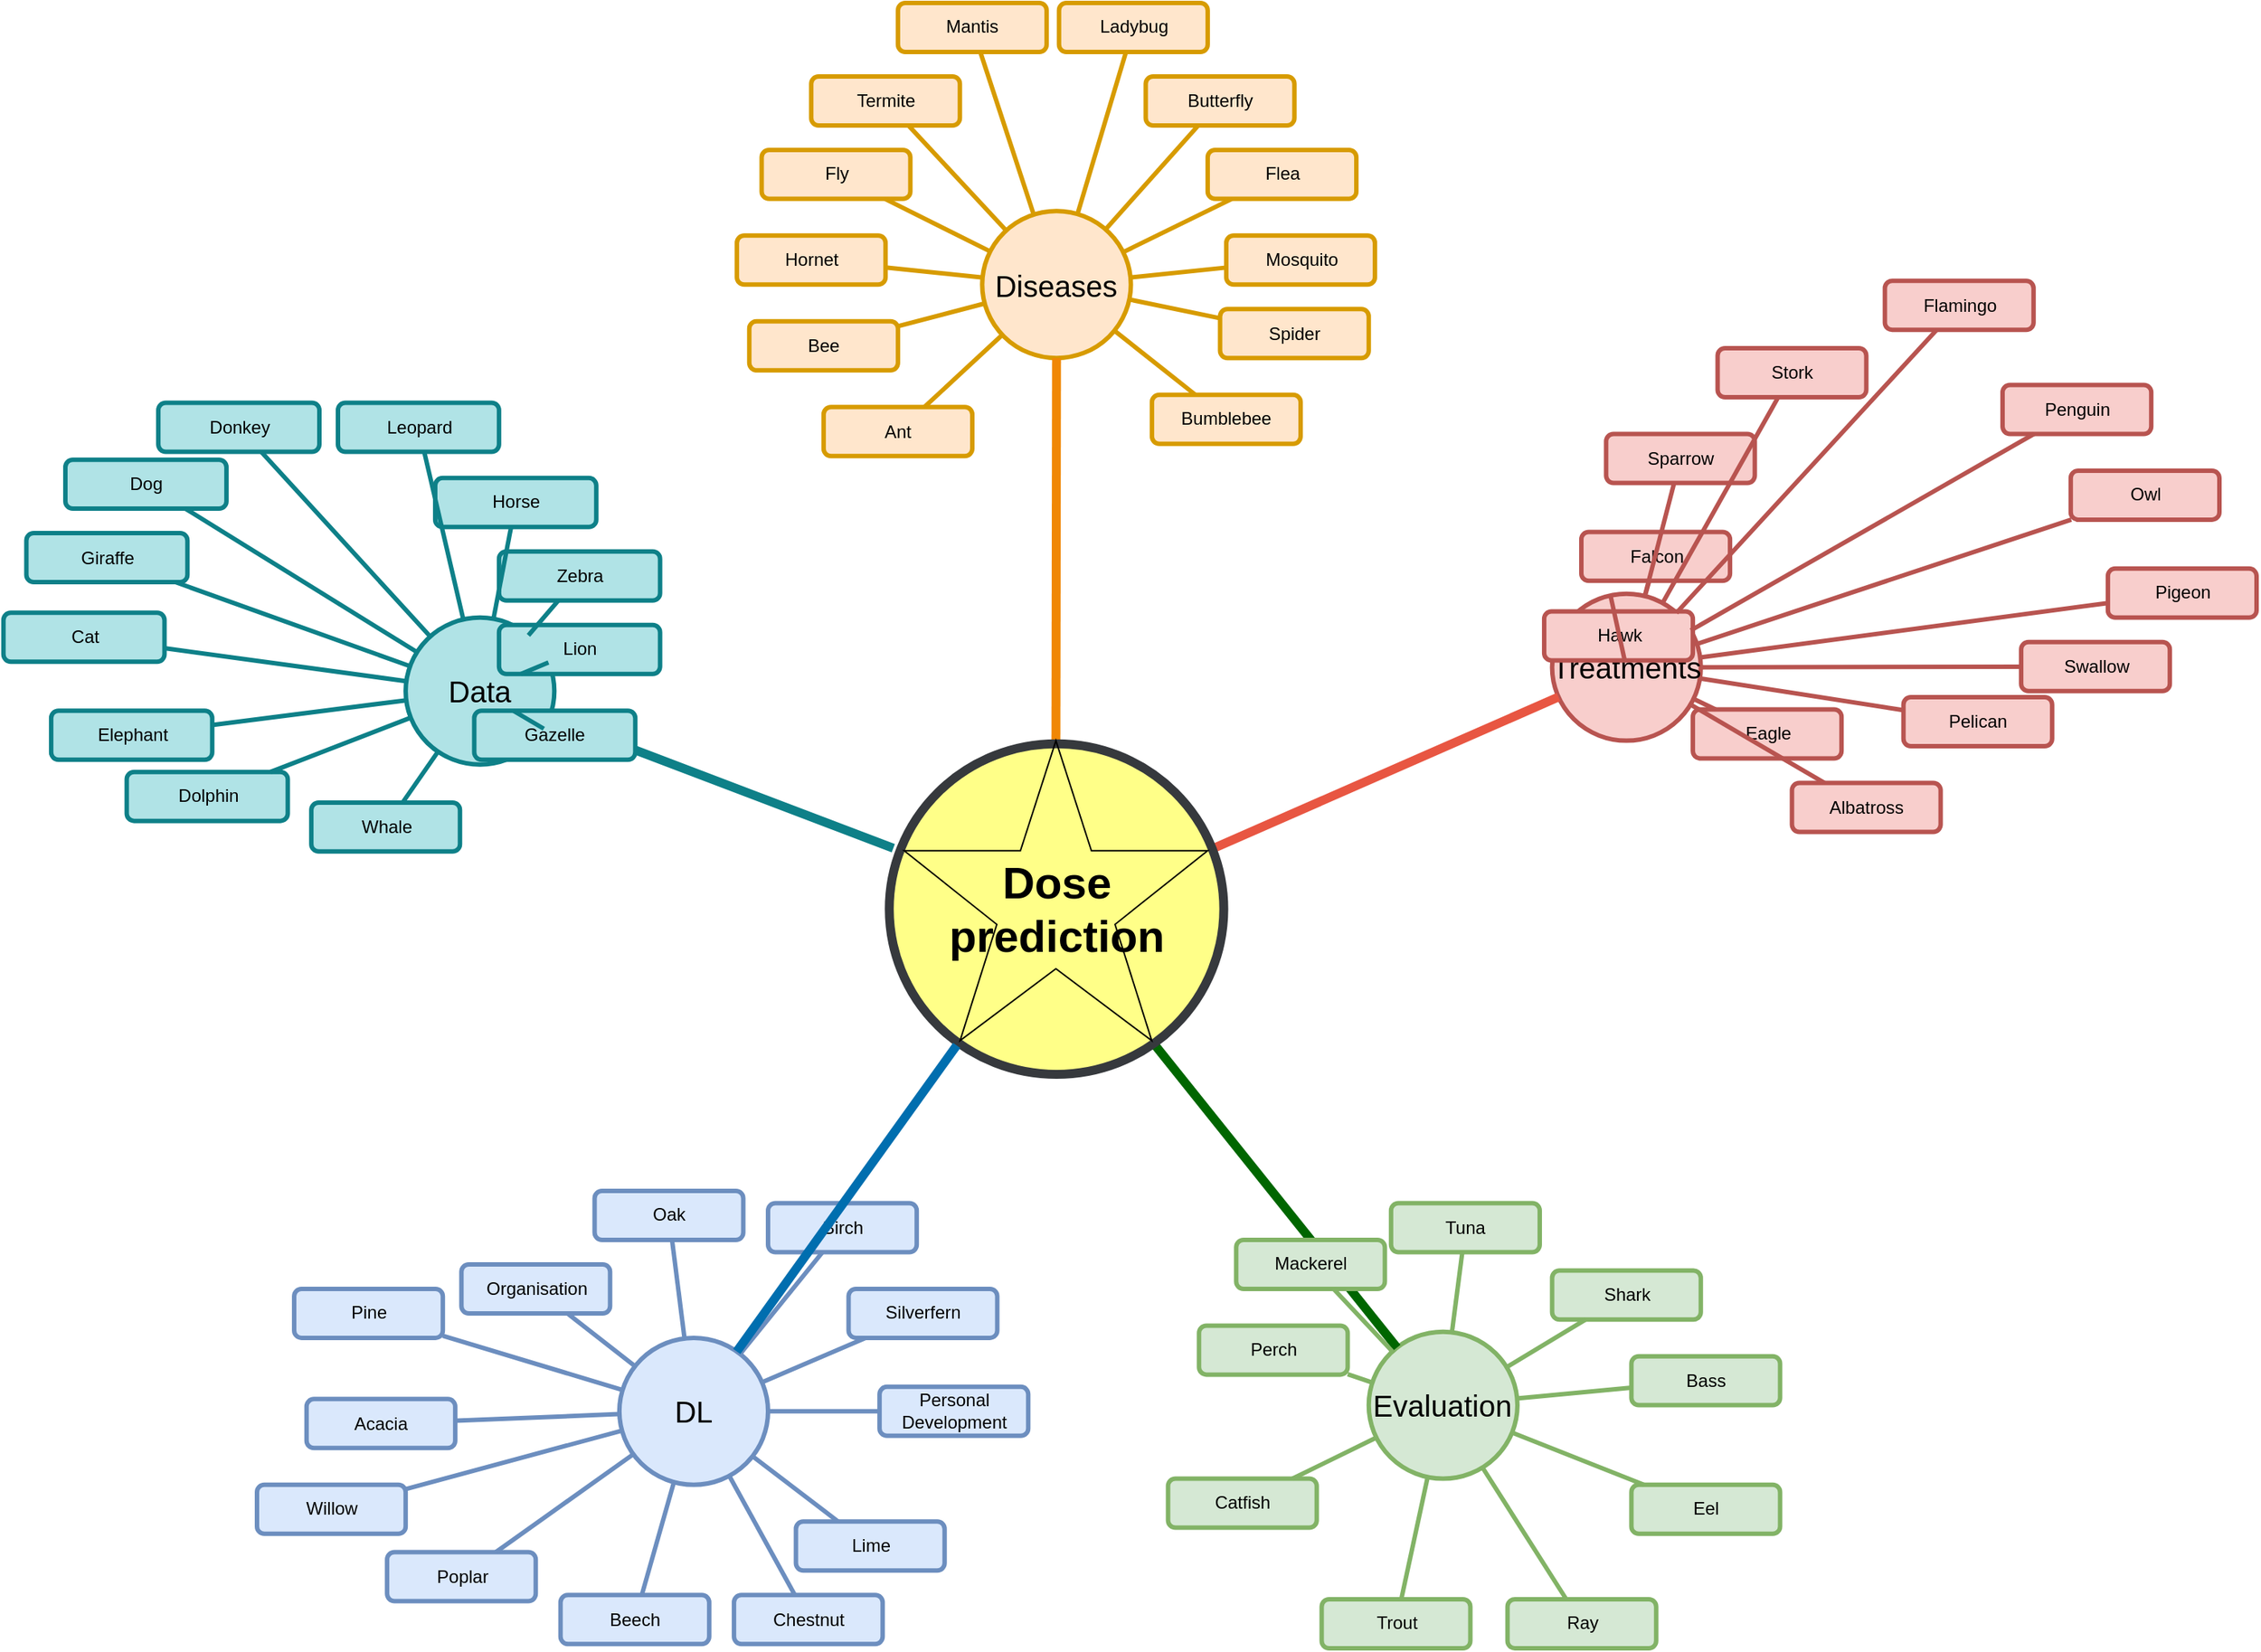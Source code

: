 <mxfile version="22.1.18" type="github">
  <diagram id="6a731a19-8d31-9384-78a2-239565b7b9f0" name="Page-1">
    <mxGraphModel dx="2658" dy="1525" grid="1" gridSize="10" guides="1" tooltips="1" connect="1" arrows="1" fold="1" page="1" pageScale="1" pageWidth="1169" pageHeight="827" background="none" math="0" shadow="0">
      <root>
        <mxCell id="0" />
        <mxCell id="1" parent="0" />
        <mxCell id="1350" value="Data" style="ellipse;whiteSpace=wrap;html=1;shadow=0;fontFamily=Helvetica;fontSize=20;align=center;strokeWidth=3;fillColor=#b0e3e6;strokeColor=#0e8088;" parent="1" vertex="1">
          <mxGeometry x="729.076" y="631.914" width="100.078" height="98.949" as="geometry" />
        </mxCell>
        <mxCell id="1351" value="Diseases" style="ellipse;whiteSpace=wrap;html=1;shadow=0;fontFamily=Helvetica;fontSize=20;align=center;strokeWidth=3;fillColor=#ffe6cc;strokeColor=#d79b00;" parent="1" vertex="1">
          <mxGeometry x="1117.169" y="358.182" width="100.078" height="98.949" as="geometry" />
        </mxCell>
        <mxCell id="1352" value="Treatments" style="ellipse;whiteSpace=wrap;html=1;shadow=0;fontFamily=Helvetica;fontSize=20;align=center;strokeWidth=3;fillColor=#f8cecc;strokeColor=#b85450;" parent="1" vertex="1">
          <mxGeometry x="1500.816" y="615.861" width="100.078" height="98.949" as="geometry" />
        </mxCell>
        <mxCell id="1353" value="Evaluation" style="ellipse;whiteSpace=wrap;html=1;shadow=0;fontFamily=Helvetica;fontSize=20;align=center;strokeWidth=3;fillColor=#d5e8d4;strokeColor=#82b366;" parent="1" vertex="1">
          <mxGeometry x="1377.377" y="1112.828" width="100.078" height="98.949" as="geometry" />
        </mxCell>
        <mxCell id="1357" value="Ant" style="rounded=1;fillColor=#ffe6cc;strokeColor=#d79b00;strokeWidth=3;shadow=0;html=1;" parent="1" vertex="1">
          <mxGeometry x="1010.421" y="490.11" width="100.078" height="32.983" as="geometry" />
        </mxCell>
        <mxCell id="1358" value="Dolphin" style="rounded=1;fillColor=#b0e3e6;strokeColor=#0e8088;strokeWidth=3;shadow=0;html=1;" parent="1" vertex="1">
          <mxGeometry x="541.301" y="735.831" width="108.418" height="32.983" as="geometry" />
        </mxCell>
        <mxCell id="1359" style="endArrow=none;strokeWidth=6;strokeColor=#0e8088;html=1;fillColor=#b0e3e6;exitX=0.012;exitY=0.316;exitDx=0;exitDy=0;exitPerimeter=0;" parent="1" source="1515" target="1350" edge="1">
          <mxGeometry relative="1" as="geometry">
            <mxPoint x="1380" y="910" as="sourcePoint" />
          </mxGeometry>
        </mxCell>
        <mxCell id="1360" style="endArrow=none;strokeWidth=6;strokeColor=#f08705;html=1;exitX=0.5;exitY=0;exitDx=0;exitDy=0;exitPerimeter=0;" parent="1" source="3Zd3EnEe8cSmom2aT_vs-1542" target="1351" edge="1">
          <mxGeometry relative="1" as="geometry" />
        </mxCell>
        <mxCell id="1361" style="endArrow=none;strokeWidth=6;strokeColor=#E85642;html=1;exitX=1;exitY=0.367;exitDx=0;exitDy=0;exitPerimeter=0;" parent="1" source="3Zd3EnEe8cSmom2aT_vs-1542" target="1352" edge="1">
          <mxGeometry relative="1" as="geometry">
            <mxPoint x="960" y="910" as="sourcePoint" />
          </mxGeometry>
        </mxCell>
        <mxCell id="1362" style="endArrow=none;strokeWidth=6;strokeColor=#006600;html=1;fillColor=#cdeb8b;exitX=0.815;exitY=1;exitDx=0;exitDy=0;exitPerimeter=0;" parent="1" source="3Zd3EnEe8cSmom2aT_vs-1542" target="1353" edge="1">
          <mxGeometry relative="1" as="geometry">
            <mxPoint x="1020" y="630" as="sourcePoint" />
          </mxGeometry>
        </mxCell>
        <mxCell id="1367" value="Lion" style="rounded=1;fillColor=#b0e3e6;strokeColor=#0e8088;strokeWidth=3;shadow=0;html=1;" parent="1" vertex="1">
          <mxGeometry x="791.913" y="636.883" width="108.418" height="32.983" as="geometry" />
        </mxCell>
        <mxCell id="1368" value="Elephant" style="rounded=1;fillColor=#b0e3e6;strokeColor=#0e8088;strokeWidth=3;shadow=0;html=1;" parent="1" vertex="1">
          <mxGeometry x="490.428" y="694.603" width="108.418" height="32.983" as="geometry" />
        </mxCell>
        <mxCell id="1369" value="Cat" style="rounded=1;fillColor=#b0e3e6;strokeColor=#0e8088;strokeWidth=3;shadow=0;html=1;" parent="1" vertex="1">
          <mxGeometry x="458.32" y="628.637" width="108.418" height="32.983" as="geometry" />
        </mxCell>
        <mxCell id="1370" value="Giraffe" style="rounded=1;fillColor=#b0e3e6;strokeColor=#0e8088;strokeWidth=3;shadow=0;html=1;" parent="1" vertex="1">
          <mxGeometry x="473.749" y="575.039" width="108.418" height="32.983" as="geometry" />
        </mxCell>
        <mxCell id="1371" value="Dog" style="rounded=1;fillColor=#b0e3e6;strokeColor=#0e8088;strokeWidth=3;shadow=0;html=1;" parent="1" vertex="1">
          <mxGeometry x="500.019" y="525.565" width="108.418" height="32.983" as="geometry" />
        </mxCell>
        <mxCell id="1372" value="Donkey" style="rounded=1;fillColor=#b0e3e6;strokeColor=#0e8088;strokeWidth=3;shadow=0;html=1;" parent="1" vertex="1">
          <mxGeometry x="562.568" y="487.222" width="108.418" height="32.983" as="geometry" />
        </mxCell>
        <mxCell id="1373" value="Leopard" style="rounded=1;fillColor=#b0e3e6;strokeColor=#0e8088;strokeWidth=3;shadow=0;html=1;" parent="1" vertex="1">
          <mxGeometry x="683.495" y="487.222" width="108.418" height="32.983" as="geometry" />
        </mxCell>
        <mxCell id="1374" value="Horse" style="rounded=1;fillColor=#b0e3e6;strokeColor=#0e8088;strokeWidth=3;shadow=0;html=1;" parent="1" vertex="1">
          <mxGeometry x="748.963" y="537.934" width="108.418" height="32.983" as="geometry" />
        </mxCell>
        <mxCell id="1375" value="Zebra" style="rounded=1;fillColor=#b0e3e6;strokeColor=#0e8088;strokeWidth=3;shadow=0;html=1;" parent="1" vertex="1">
          <mxGeometry x="791.913" y="587.408" width="108.418" height="32.983" as="geometry" />
        </mxCell>
        <mxCell id="1376" value="Gazelle" style="rounded=1;fillColor=#b0e3e6;strokeColor=#0e8088;strokeWidth=3;shadow=0;html=1;" parent="1" vertex="1">
          <mxGeometry x="775.234" y="694.603" width="108.418" height="32.983" as="geometry" />
        </mxCell>
        <mxCell id="1377" value="" style="edgeStyle=none;endArrow=none;strokeWidth=3;strokeColor=#0e8088;html=1;fillColor=#b0e3e6;" parent="1" source="1350" target="1376" edge="1">
          <mxGeometry x="285.273" y="264.588" width="83.398" height="82.457" as="geometry">
            <mxPoint x="-1.622" y="500.828" as="sourcePoint" />
            <mxPoint x="81.777" y="418.37" as="targetPoint" />
          </mxGeometry>
        </mxCell>
        <mxCell id="1378" value="" style="edgeStyle=none;endArrow=none;strokeWidth=3;strokeColor=#0e8088;html=1;fillColor=#b0e3e6;" parent="1" source="1350" target="1367" edge="1">
          <mxGeometry x="285.273" y="264.588" width="83.398" height="82.457" as="geometry">
            <mxPoint x="-1.622" y="500.828" as="sourcePoint" />
            <mxPoint x="81.777" y="418.37" as="targetPoint" />
          </mxGeometry>
        </mxCell>
        <mxCell id="1379" value="" style="edgeStyle=none;endArrow=none;strokeWidth=3;strokeColor=#0e8088;html=1;fillColor=#b0e3e6;" parent="1" source="1350" target="1358" edge="1">
          <mxGeometry x="285.273" y="264.588" width="83.398" height="82.457" as="geometry">
            <mxPoint x="-1.622" y="500.828" as="sourcePoint" />
            <mxPoint x="81.777" y="418.37" as="targetPoint" />
          </mxGeometry>
        </mxCell>
        <mxCell id="1380" value="" style="edgeStyle=none;endArrow=none;strokeWidth=3;strokeColor=#0e8088;html=1;fillColor=#b0e3e6;" parent="1" source="1350" target="1368" edge="1">
          <mxGeometry x="285.273" y="264.588" width="83.398" height="82.457" as="geometry">
            <mxPoint x="-1.622" y="500.828" as="sourcePoint" />
            <mxPoint x="81.777" y="418.37" as="targetPoint" />
          </mxGeometry>
        </mxCell>
        <mxCell id="1381" value="" style="edgeStyle=none;endArrow=none;strokeWidth=3;strokeColor=#0e8088;html=1;fillColor=#b0e3e6;" parent="1" source="1350" target="1369" edge="1">
          <mxGeometry x="285.273" y="264.588" width="83.398" height="82.457" as="geometry">
            <mxPoint x="-1.622" y="500.828" as="sourcePoint" />
            <mxPoint x="81.777" y="418.37" as="targetPoint" />
          </mxGeometry>
        </mxCell>
        <mxCell id="1382" value="" style="edgeStyle=none;endArrow=none;strokeWidth=3;strokeColor=#0e8088;html=1;fillColor=#b0e3e6;" parent="1" source="1350" target="1370" edge="1">
          <mxGeometry x="285.273" y="264.588" width="83.398" height="82.457" as="geometry">
            <mxPoint x="-1.622" y="500.828" as="sourcePoint" />
            <mxPoint x="81.777" y="418.37" as="targetPoint" />
          </mxGeometry>
        </mxCell>
        <mxCell id="1383" value="" style="edgeStyle=none;endArrow=none;strokeWidth=3;strokeColor=#0e8088;html=1;fillColor=#b0e3e6;" parent="1" source="1350" target="1371" edge="1">
          <mxGeometry x="285.273" y="264.588" width="83.398" height="82.457" as="geometry">
            <mxPoint x="-1.622" y="500.828" as="sourcePoint" />
            <mxPoint x="81.777" y="418.37" as="targetPoint" />
          </mxGeometry>
        </mxCell>
        <mxCell id="1384" value="" style="edgeStyle=none;endArrow=none;strokeWidth=3;strokeColor=#0e8088;html=1;fillColor=#b0e3e6;" parent="1" source="1350" target="1372" edge="1">
          <mxGeometry x="285.273" y="264.588" width="83.398" height="82.457" as="geometry">
            <mxPoint x="-1.622" y="500.828" as="sourcePoint" />
            <mxPoint x="81.777" y="418.37" as="targetPoint" />
          </mxGeometry>
        </mxCell>
        <mxCell id="1385" value="" style="edgeStyle=none;endArrow=none;strokeWidth=3;strokeColor=#0e8088;html=1;fillColor=#b0e3e6;" parent="1" source="1350" target="1373" edge="1">
          <mxGeometry x="285.273" y="264.588" width="83.398" height="82.457" as="geometry">
            <mxPoint x="-1.622" y="500.828" as="sourcePoint" />
            <mxPoint x="81.777" y="418.37" as="targetPoint" />
          </mxGeometry>
        </mxCell>
        <mxCell id="1386" value="" style="edgeStyle=none;endArrow=none;strokeWidth=3;strokeColor=#0e8088;html=1;fillColor=#b0e3e6;" parent="1" source="1350" target="1374" edge="1">
          <mxGeometry x="285.273" y="264.588" width="83.398" height="82.457" as="geometry">
            <mxPoint x="-1.622" y="500.828" as="sourcePoint" />
            <mxPoint x="81.777" y="418.37" as="targetPoint" />
          </mxGeometry>
        </mxCell>
        <mxCell id="1387" value="" style="edgeStyle=none;endArrow=none;strokeWidth=3;strokeColor=#0e8088;html=1;fillColor=#b0e3e6;" parent="1" source="1350" target="1375" edge="1">
          <mxGeometry x="285.273" y="264.588" width="83.398" height="82.457" as="geometry">
            <mxPoint x="-1.622" y="500.828" as="sourcePoint" />
            <mxPoint x="81.777" y="418.37" as="targetPoint" />
          </mxGeometry>
        </mxCell>
        <mxCell id="1388" value="Bee" style="rounded=1;fillColor=#ffe6cc;strokeColor=#d79b00;strokeWidth=3;shadow=0;html=1;" parent="1" vertex="1">
          <mxGeometry x="960.382" y="432.389" width="100.078" height="32.983" as="geometry" />
        </mxCell>
        <mxCell id="1389" value="Hornet" style="rounded=1;fillColor=#ffe6cc;strokeColor=#d79b00;strokeWidth=3;shadow=0;html=1;" parent="1" vertex="1">
          <mxGeometry x="952.042" y="374.669" width="100.078" height="32.983" as="geometry" />
        </mxCell>
        <mxCell id="1390" value="Fly" style="rounded=1;fillColor=#ffe6cc;strokeColor=#d79b00;strokeWidth=3;shadow=0;html=1;" parent="1" vertex="1">
          <mxGeometry x="968.722" y="316.949" width="100.078" height="32.983" as="geometry" />
        </mxCell>
        <mxCell id="1391" value="Termite" style="rounded=1;fillColor=#ffe6cc;strokeColor=#d79b00;strokeWidth=3;shadow=0;html=1;" parent="1" vertex="1">
          <mxGeometry x="1002.081" y="267.474" width="100.078" height="32.983" as="geometry" />
        </mxCell>
        <mxCell id="1392" value="Mantis" style="rounded=1;fillColor=#ffe6cc;strokeColor=#d79b00;strokeWidth=3;shadow=0;html=1;" parent="1" vertex="1">
          <mxGeometry x="1060.46" y="218" width="100.078" height="32.983" as="geometry" />
        </mxCell>
        <mxCell id="1393" value="Ladybug" style="rounded=1;fillColor=#ffe6cc;strokeColor=#d79b00;strokeWidth=3;shadow=0;html=1;" parent="1" vertex="1">
          <mxGeometry x="1168.878" y="218" width="100.078" height="32.983" as="geometry" />
        </mxCell>
        <mxCell id="1394" value="Butterfly" style="rounded=1;fillColor=#ffe6cc;strokeColor=#d79b00;strokeWidth=3;shadow=0;html=1;" parent="1" vertex="1">
          <mxGeometry x="1227.257" y="267.474" width="100.078" height="32.983" as="geometry" />
        </mxCell>
        <mxCell id="1395" value="Flea" style="rounded=1;fillColor=#ffe6cc;strokeColor=#d79b00;strokeWidth=3;shadow=0;html=1;" parent="1" vertex="1">
          <mxGeometry x="1268.956" y="316.949" width="100.078" height="32.983" as="geometry" />
        </mxCell>
        <mxCell id="1396" value="Mosquito" style="rounded=1;fillColor=#ffe6cc;strokeColor=#d79b00;strokeWidth=3;shadow=0;html=1;" parent="1" vertex="1">
          <mxGeometry x="1281.466" y="374.669" width="100.078" height="32.983" as="geometry" />
        </mxCell>
        <mxCell id="1397" value="Spider" style="rounded=1;fillColor=#ffe6cc;strokeColor=#d79b00;strokeWidth=3;shadow=0;html=1;" parent="1" vertex="1">
          <mxGeometry x="1277.296" y="424.144" width="100.078" height="32.983" as="geometry" />
        </mxCell>
        <mxCell id="1398" value="Bumblebee" style="rounded=1;fillColor=#ffe6cc;strokeColor=#d79b00;strokeWidth=3;shadow=0;html=1;" parent="1" vertex="1">
          <mxGeometry x="1231.427" y="481.864" width="100.078" height="32.983" as="geometry" />
        </mxCell>
        <mxCell id="1399" value="" style="edgeStyle=none;endArrow=none;strokeWidth=3;strokeColor=#d79b00;html=1;fillColor=#ffe6cc;" parent="1" source="1351" target="1357" edge="1">
          <mxGeometry x="472.919" y="235.728" width="83.398" height="82.457" as="geometry">
            <mxPoint x="201.457" y="250.983" as="sourcePoint" />
            <mxPoint x="284.856" y="168.526" as="targetPoint" />
          </mxGeometry>
        </mxCell>
        <mxCell id="1400" value="" style="edgeStyle=none;endArrow=none;strokeWidth=3;strokeColor=#d79b00;html=1;fillColor=#ffe6cc;" parent="1" source="1351" target="1388" edge="1">
          <mxGeometry x="472.919" y="235.728" width="83.398" height="82.457" as="geometry">
            <mxPoint x="201.457" y="250.983" as="sourcePoint" />
            <mxPoint x="284.856" y="168.526" as="targetPoint" />
          </mxGeometry>
        </mxCell>
        <mxCell id="1401" value="" style="edgeStyle=none;endArrow=none;strokeWidth=3;strokeColor=#d79b00;html=1;fillColor=#ffe6cc;" parent="1" source="1351" target="1389" edge="1">
          <mxGeometry x="472.919" y="235.728" width="83.398" height="82.457" as="geometry">
            <mxPoint x="201.457" y="250.983" as="sourcePoint" />
            <mxPoint x="284.856" y="168.526" as="targetPoint" />
          </mxGeometry>
        </mxCell>
        <mxCell id="1402" value="" style="edgeStyle=none;endArrow=none;strokeWidth=3;strokeColor=#d79b00;html=1;fillColor=#ffe6cc;" parent="1" source="1351" target="1390" edge="1">
          <mxGeometry x="472.919" y="235.728" width="83.398" height="82.457" as="geometry">
            <mxPoint x="201.457" y="250.983" as="sourcePoint" />
            <mxPoint x="284.856" y="168.526" as="targetPoint" />
          </mxGeometry>
        </mxCell>
        <mxCell id="1403" value="" style="edgeStyle=none;endArrow=none;strokeWidth=3;strokeColor=#d79b00;html=1;fillColor=#ffe6cc;" parent="1" source="1351" target="1391" edge="1">
          <mxGeometry x="472.919" y="235.728" width="83.398" height="82.457" as="geometry">
            <mxPoint x="201.457" y="250.983" as="sourcePoint" />
            <mxPoint x="284.856" y="168.526" as="targetPoint" />
          </mxGeometry>
        </mxCell>
        <mxCell id="1404" value="" style="edgeStyle=none;endArrow=none;strokeWidth=3;strokeColor=#d79b00;html=1;fillColor=#ffe6cc;" parent="1" source="1351" target="1392" edge="1">
          <mxGeometry x="472.919" y="235.728" width="83.398" height="82.457" as="geometry">
            <mxPoint x="201.457" y="250.983" as="sourcePoint" />
            <mxPoint x="284.856" y="168.526" as="targetPoint" />
          </mxGeometry>
        </mxCell>
        <mxCell id="1405" value="" style="edgeStyle=none;endArrow=none;strokeWidth=3;strokeColor=#d79b00;html=1;fillColor=#ffe6cc;" parent="1" source="1351" target="1393" edge="1">
          <mxGeometry x="472.919" y="235.728" width="83.398" height="82.457" as="geometry">
            <mxPoint x="201.457" y="250.983" as="sourcePoint" />
            <mxPoint x="284.856" y="168.526" as="targetPoint" />
          </mxGeometry>
        </mxCell>
        <mxCell id="1406" value="" style="edgeStyle=none;endArrow=none;strokeWidth=3;strokeColor=#d79b00;html=1;fillColor=#ffe6cc;" parent="1" source="1351" target="1394" edge="1">
          <mxGeometry x="472.919" y="235.728" width="83.398" height="82.457" as="geometry">
            <mxPoint x="201.457" y="250.983" as="sourcePoint" />
            <mxPoint x="284.856" y="168.526" as="targetPoint" />
          </mxGeometry>
        </mxCell>
        <mxCell id="1407" value="" style="edgeStyle=none;endArrow=none;strokeWidth=3;strokeColor=#d79b00;html=1;fillColor=#ffe6cc;" parent="1" source="1351" target="1395" edge="1">
          <mxGeometry x="472.919" y="235.728" width="83.398" height="82.457" as="geometry">
            <mxPoint x="201.457" y="250.983" as="sourcePoint" />
            <mxPoint x="284.856" y="168.526" as="targetPoint" />
          </mxGeometry>
        </mxCell>
        <mxCell id="1408" value="" style="edgeStyle=none;endArrow=none;strokeWidth=3;strokeColor=#d79b00;html=1;fillColor=#ffe6cc;" parent="1" source="1351" target="1396" edge="1">
          <mxGeometry x="472.919" y="235.728" width="83.398" height="82.457" as="geometry">
            <mxPoint x="201.457" y="250.983" as="sourcePoint" />
            <mxPoint x="284.856" y="168.526" as="targetPoint" />
          </mxGeometry>
        </mxCell>
        <mxCell id="1409" value="" style="edgeStyle=none;endArrow=none;strokeWidth=3;strokeColor=#d79b00;html=1;fillColor=#ffe6cc;" parent="1" source="1351" target="1397" edge="1">
          <mxGeometry x="472.919" y="235.728" width="83.398" height="82.457" as="geometry">
            <mxPoint x="201.457" y="250.983" as="sourcePoint" />
            <mxPoint x="284.856" y="168.526" as="targetPoint" />
          </mxGeometry>
        </mxCell>
        <mxCell id="1410" value="" style="edgeStyle=none;endArrow=none;strokeWidth=3;strokeColor=#d79b00;html=1;fillColor=#ffe6cc;" parent="1" source="1351" target="1398" edge="1">
          <mxGeometry x="472.919" y="235.728" width="83.398" height="82.457" as="geometry">
            <mxPoint x="201.457" y="250.983" as="sourcePoint" />
            <mxPoint x="284.856" y="168.526" as="targetPoint" />
          </mxGeometry>
        </mxCell>
        <mxCell id="1411" value="Eagle" style="rounded=1;fillColor=#f8cecc;strokeColor=#b85450;strokeWidth=3;shadow=0;html=1;" parent="1" vertex="1">
          <mxGeometry x="1595.548" y="693.753" width="100.078" height="32.983" as="geometry" />
        </mxCell>
        <mxCell id="1412" value="Pigeon" style="rounded=1;fillColor=#f8cecc;strokeColor=#b85450;strokeWidth=3;shadow=0;html=1;" parent="1" vertex="1">
          <mxGeometry x="1874.932" y="598.927" width="100.078" height="32.983" as="geometry" />
        </mxCell>
        <mxCell id="1413" value="Hawk" style="rounded=1;fillColor=#f8cecc;strokeColor=#b85450;strokeWidth=3;shadow=0;html=1;" parent="1" vertex="1">
          <mxGeometry x="1495.47" y="627.787" width="100.078" height="32.983" as="geometry" />
        </mxCell>
        <mxCell id="1414" value="Falcon" style="rounded=1;fillColor=#f8cecc;strokeColor=#b85450;strokeWidth=3;shadow=0;html=1;" parent="1" vertex="1">
          <mxGeometry x="1520.489" y="574.19" width="100.078" height="32.983" as="geometry" />
        </mxCell>
        <mxCell id="1415" value="Sparrow" style="rounded=1;fillColor=#f8cecc;strokeColor=#b85450;strokeWidth=3;shadow=0;html=1;" parent="1" vertex="1">
          <mxGeometry x="1537.169" y="508.224" width="100.078" height="32.983" as="geometry" />
        </mxCell>
        <mxCell id="1416" value="Stork" style="rounded=1;fillColor=#f8cecc;strokeColor=#b85450;strokeWidth=3;shadow=0;html=1;" parent="1" vertex="1">
          <mxGeometry x="1612.227" y="450.503" width="100.078" height="32.983" as="geometry" />
        </mxCell>
        <mxCell id="1417" value="Flamingo" style="rounded=1;fillColor=#f8cecc;strokeColor=#b85450;strokeWidth=3;shadow=0;html=1;" parent="1" vertex="1">
          <mxGeometry x="1724.815" y="405.152" width="100.078" height="32.983" as="geometry" />
        </mxCell>
        <mxCell id="1418" value="Penguin" style="rounded=1;fillColor=#f8cecc;strokeColor=#b85450;strokeWidth=3;shadow=0;html=1;" parent="1" vertex="1">
          <mxGeometry x="1804.043" y="475.241" width="100.078" height="32.983" as="geometry" />
        </mxCell>
        <mxCell id="1419" value="Owl" style="rounded=1;fillColor=#f8cecc;strokeColor=#b85450;strokeWidth=3;shadow=0;html=1;" parent="1" vertex="1">
          <mxGeometry x="1849.913" y="532.961" width="100.078" height="32.983" as="geometry" />
        </mxCell>
        <mxCell id="1420" value="Albatross" style="rounded=1;fillColor=#f8cecc;strokeColor=#b85450;strokeWidth=3;shadow=0;html=1;" parent="1" vertex="1">
          <mxGeometry x="1662.266" y="743.227" width="100.078" height="32.983" as="geometry" />
        </mxCell>
        <mxCell id="1421" value="Pelican" style="rounded=1;fillColor=#f8cecc;strokeColor=#b85450;strokeWidth=3;shadow=0;html=1;" parent="1" vertex="1">
          <mxGeometry x="1737.325" y="685.507" width="100.078" height="32.983" as="geometry" />
        </mxCell>
        <mxCell id="1422" value="Swallow" style="rounded=1;fillColor=#f8cecc;strokeColor=#b85450;strokeWidth=3;shadow=0;html=1;" parent="1" vertex="1">
          <mxGeometry x="1816.553" y="648.401" width="100.078" height="32.983" as="geometry" />
        </mxCell>
        <mxCell id="1423" value="" style="edgeStyle=none;endArrow=none;strokeWidth=3;strokeColor=#b85450;html=1;fillColor=#f8cecc;" parent="1" source="1352" target="1411" edge="1">
          <mxGeometry x="495.853" y="305.817" width="83.398" height="82.457" as="geometry">
            <mxPoint x="277.854" y="438.135" as="sourcePoint" />
            <mxPoint x="361.252" y="355.677" as="targetPoint" />
          </mxGeometry>
        </mxCell>
        <mxCell id="1424" value="" style="edgeStyle=none;endArrow=none;strokeWidth=3;strokeColor=#b85450;html=1;fillColor=#f8cecc;" parent="1" source="1352" target="1413" edge="1">
          <mxGeometry x="495.853" y="305.817" width="83.398" height="82.457" as="geometry">
            <mxPoint x="277.854" y="438.135" as="sourcePoint" />
            <mxPoint x="361.252" y="355.677" as="targetPoint" />
          </mxGeometry>
        </mxCell>
        <mxCell id="1425" value="" style="edgeStyle=none;endArrow=none;strokeWidth=3;strokeColor=#b85450;html=1;fillColor=#f8cecc;" parent="1" source="1352" target="1414" edge="1">
          <mxGeometry x="495.853" y="305.817" width="83.398" height="82.457" as="geometry">
            <mxPoint x="277.854" y="438.135" as="sourcePoint" />
            <mxPoint x="361.252" y="355.677" as="targetPoint" />
          </mxGeometry>
        </mxCell>
        <mxCell id="1426" value="" style="edgeStyle=none;endArrow=none;strokeWidth=3;strokeColor=#b85450;html=1;fillColor=#f8cecc;" parent="1" source="1352" target="1415" edge="1">
          <mxGeometry x="495.853" y="305.817" width="83.398" height="82.457" as="geometry">
            <mxPoint x="277.854" y="438.135" as="sourcePoint" />
            <mxPoint x="361.252" y="355.677" as="targetPoint" />
          </mxGeometry>
        </mxCell>
        <mxCell id="1427" value="" style="edgeStyle=none;endArrow=none;strokeWidth=3;strokeColor=#b85450;html=1;fillColor=#f8cecc;" parent="1" source="1352" target="1416" edge="1">
          <mxGeometry x="495.853" y="305.817" width="83.398" height="82.457" as="geometry">
            <mxPoint x="277.854" y="438.135" as="sourcePoint" />
            <mxPoint x="361.252" y="355.677" as="targetPoint" />
          </mxGeometry>
        </mxCell>
        <mxCell id="1428" value="" style="edgeStyle=none;endArrow=none;strokeWidth=3;strokeColor=#b85450;html=1;fillColor=#f8cecc;" parent="1" source="1352" target="1417" edge="1">
          <mxGeometry x="495.853" y="305.817" width="83.398" height="82.457" as="geometry">
            <mxPoint x="277.854" y="438.135" as="sourcePoint" />
            <mxPoint x="361.252" y="355.677" as="targetPoint" />
          </mxGeometry>
        </mxCell>
        <mxCell id="1429" value="" style="edgeStyle=none;endArrow=none;strokeWidth=3;strokeColor=#b85450;html=1;fillColor=#f8cecc;" parent="1" source="1352" target="1418" edge="1">
          <mxGeometry x="495.853" y="305.817" width="83.398" height="82.457" as="geometry">
            <mxPoint x="277.854" y="438.135" as="sourcePoint" />
            <mxPoint x="361.252" y="355.677" as="targetPoint" />
          </mxGeometry>
        </mxCell>
        <mxCell id="1430" value="" style="edgeStyle=none;endArrow=none;strokeWidth=3;strokeColor=#b85450;html=1;fillColor=#f8cecc;" parent="1" source="1352" target="1419" edge="1">
          <mxGeometry x="495.853" y="305.817" width="83.398" height="82.457" as="geometry">
            <mxPoint x="277.854" y="438.135" as="sourcePoint" />
            <mxPoint x="361.252" y="355.677" as="targetPoint" />
          </mxGeometry>
        </mxCell>
        <mxCell id="1431" value="" style="edgeStyle=none;endArrow=none;strokeWidth=3;strokeColor=#b85450;html=1;fillColor=#f8cecc;" parent="1" source="1352" target="1412" edge="1">
          <mxGeometry x="495.853" y="305.817" width="83.398" height="82.457" as="geometry">
            <mxPoint x="277.854" y="438.135" as="sourcePoint" />
            <mxPoint x="361.252" y="355.677" as="targetPoint" />
          </mxGeometry>
        </mxCell>
        <mxCell id="1432" value="" style="edgeStyle=none;endArrow=none;strokeWidth=3;strokeColor=#b85450;html=1;fillColor=#f8cecc;" parent="1" source="1352" target="1422" edge="1">
          <mxGeometry x="495.853" y="305.817" width="83.398" height="82.457" as="geometry">
            <mxPoint x="277.854" y="438.135" as="sourcePoint" />
            <mxPoint x="361.252" y="355.677" as="targetPoint" />
          </mxGeometry>
        </mxCell>
        <mxCell id="1433" value="" style="edgeStyle=none;endArrow=none;strokeWidth=3;strokeColor=#b85450;html=1;fillColor=#f8cecc;" parent="1" source="1352" target="1421" edge="1">
          <mxGeometry x="495.853" y="305.817" width="83.398" height="82.457" as="geometry">
            <mxPoint x="277.854" y="438.135" as="sourcePoint" />
            <mxPoint x="361.252" y="355.677" as="targetPoint" />
          </mxGeometry>
        </mxCell>
        <mxCell id="1434" value="" style="edgeStyle=none;endArrow=none;strokeWidth=3;strokeColor=#b85450;html=1;fillColor=#f8cecc;" parent="1" source="1352" target="1420" edge="1">
          <mxGeometry x="495.853" y="305.817" width="83.398" height="82.457" as="geometry">
            <mxPoint x="277.854" y="438.135" as="sourcePoint" />
            <mxPoint x="361.252" y="355.677" as="targetPoint" />
          </mxGeometry>
        </mxCell>
        <mxCell id="1435" value="Perch" style="rounded=1;fillColor=#d5e8d4;strokeColor=#82b366;strokeWidth=3;shadow=0;html=1;" parent="1" vertex="1">
          <mxGeometry x="1263.13" y="1108.705" width="100.078" height="32.983" as="geometry" />
        </mxCell>
        <mxCell id="1436" value="Mackerel" style="rounded=1;fillColor=#d5e8d4;strokeColor=#82b366;strokeWidth=3;shadow=0;html=1;" parent="1" vertex="1">
          <mxGeometry x="1288.149" y="1050.984" width="100.078" height="32.983" as="geometry" />
        </mxCell>
        <mxCell id="1437" value="Tuna" style="rounded=1;fillColor=#d5e8d4;strokeColor=#82b366;strokeWidth=3;shadow=0;html=1;" parent="1" vertex="1">
          <mxGeometry x="1392.397" y="1026.247" width="100.078" height="32.983" as="geometry" />
        </mxCell>
        <mxCell id="1438" value="Shark" style="rounded=1;fillColor=#d5e8d4;strokeColor=#82b366;strokeWidth=3;shadow=0;html=1;" parent="1" vertex="1">
          <mxGeometry x="1500.815" y="1071.599" width="100.078" height="32.983" as="geometry" />
        </mxCell>
        <mxCell id="1439" value="Whale" style="rounded=1;fillColor=#b0e3e6;strokeColor=#0e8088;strokeWidth=3;shadow=0;html=1;" parent="1" vertex="1">
          <mxGeometry x="665.565" y="756.446" width="100.078" height="32.983" as="geometry" />
        </mxCell>
        <mxCell id="1440" value="Bass" style="rounded=1;fillColor=#d5e8d4;strokeColor=#82b366;strokeWidth=3;shadow=0;html=1;" parent="1" vertex="1">
          <mxGeometry x="1554.19" y="1129.319" width="100.078" height="32.983" as="geometry" />
        </mxCell>
        <mxCell id="1441" value="Eel" style="rounded=1;fillColor=#d5e8d4;strokeColor=#82b366;strokeWidth=3;shadow=0;html=1;" parent="1" vertex="1">
          <mxGeometry x="1554.19" y="1215.899" width="100.078" height="32.983" as="geometry" />
        </mxCell>
        <mxCell id="1443" value="Ray" style="rounded=1;fillColor=#d5e8d4;strokeColor=#82b366;strokeWidth=3;shadow=0;html=1;" parent="1" vertex="1">
          <mxGeometry x="1470.792" y="1292.997" width="100.078" height="32.983" as="geometry" />
        </mxCell>
        <mxCell id="1444" value="Trout" style="rounded=1;fillColor=#d5e8d4;strokeColor=#82b366;strokeWidth=3;shadow=0;html=1;" parent="1" vertex="1">
          <mxGeometry x="1345.694" y="1292.997" width="100.078" height="32.983" as="geometry" />
        </mxCell>
        <mxCell id="1445" value="Catfish" style="rounded=1;fillColor=#d5e8d4;strokeColor=#82b366;strokeWidth=3;shadow=0;html=1;" parent="1" vertex="1">
          <mxGeometry x="1242.28" y="1211.776" width="100.078" height="32.983" as="geometry" />
        </mxCell>
        <mxCell id="1446" value="" style="edgeStyle=none;endArrow=none;strokeWidth=3;strokeColor=#82b366;html=1;fillColor=#d5e8d4;" parent="1" source="1353" target="1435" edge="1">
          <mxGeometry x="449.984" y="380.029" width="83.398" height="82.457" as="geometry">
            <mxPoint x="-242.21" y="721.155" as="sourcePoint" />
            <mxPoint x="-158.812" y="638.697" as="targetPoint" />
          </mxGeometry>
        </mxCell>
        <mxCell id="1447" value="" style="edgeStyle=none;endArrow=none;strokeWidth=3;strokeColor=#82b366;html=1;fillColor=#d5e8d4;" parent="1" source="1353" target="1436" edge="1">
          <mxGeometry x="449.984" y="380.029" width="83.398" height="82.457" as="geometry">
            <mxPoint x="-242.21" y="721.155" as="sourcePoint" />
            <mxPoint x="-158.812" y="638.697" as="targetPoint" />
          </mxGeometry>
        </mxCell>
        <mxCell id="1448" value="" style="edgeStyle=none;endArrow=none;strokeWidth=3;strokeColor=#82b366;html=1;fillColor=#d5e8d4;" parent="1" source="1353" target="1437" edge="1">
          <mxGeometry x="449.984" y="380.029" width="83.398" height="82.457" as="geometry">
            <mxPoint x="-242.21" y="721.155" as="sourcePoint" />
            <mxPoint x="-158.812" y="638.697" as="targetPoint" />
          </mxGeometry>
        </mxCell>
        <mxCell id="1449" value="" style="edgeStyle=none;endArrow=none;strokeWidth=3;strokeColor=#82b366;html=1;fillColor=#d5e8d4;" parent="1" source="1353" target="1438" edge="1">
          <mxGeometry x="449.984" y="380.029" width="83.398" height="82.457" as="geometry">
            <mxPoint x="-242.21" y="721.155" as="sourcePoint" />
            <mxPoint x="-158.812" y="638.697" as="targetPoint" />
          </mxGeometry>
        </mxCell>
        <mxCell id="1451" value="" style="edgeStyle=none;endArrow=none;strokeWidth=3;strokeColor=#82b366;html=1;fillColor=#d5e8d4;" parent="1" source="1353" target="1440" edge="1">
          <mxGeometry x="449.984" y="380.029" width="83.398" height="82.457" as="geometry">
            <mxPoint x="-242.21" y="721.155" as="sourcePoint" />
            <mxPoint x="-158.812" y="638.697" as="targetPoint" />
          </mxGeometry>
        </mxCell>
        <mxCell id="1453" value="" style="edgeStyle=none;endArrow=none;strokeWidth=3;strokeColor=#82b366;html=1;fillColor=#d5e8d4;" parent="1" source="1353" target="1441" edge="1">
          <mxGeometry x="449.984" y="380.029" width="83.398" height="82.457" as="geometry">
            <mxPoint x="-242.21" y="721.155" as="sourcePoint" />
            <mxPoint x="-158.812" y="638.697" as="targetPoint" />
          </mxGeometry>
        </mxCell>
        <mxCell id="1454" value="" style="edgeStyle=none;endArrow=none;strokeWidth=3;strokeColor=#82b366;html=1;fillColor=#d5e8d4;" parent="1" source="1353" target="1443" edge="1">
          <mxGeometry x="449.984" y="380.029" width="83.398" height="82.457" as="geometry">
            <mxPoint x="-242.21" y="721.155" as="sourcePoint" />
            <mxPoint x="-158.812" y="638.697" as="targetPoint" />
          </mxGeometry>
        </mxCell>
        <mxCell id="1455" value="" style="edgeStyle=none;endArrow=none;strokeWidth=3;strokeColor=#82b366;html=1;fillColor=#d5e8d4;" parent="1" source="1353" target="1444" edge="1">
          <mxGeometry x="449.984" y="380.029" width="83.398" height="82.457" as="geometry">
            <mxPoint x="-242.21" y="721.155" as="sourcePoint" />
            <mxPoint x="-158.812" y="638.697" as="targetPoint" />
          </mxGeometry>
        </mxCell>
        <mxCell id="1456" value="" style="edgeStyle=none;endArrow=none;strokeWidth=3;strokeColor=#82b366;html=1;fillColor=#d5e8d4;" parent="1" source="1353" target="1445" edge="1">
          <mxGeometry x="449.984" y="380.029" width="83.398" height="82.457" as="geometry">
            <mxPoint x="-242.21" y="721.155" as="sourcePoint" />
            <mxPoint x="-158.812" y="638.697" as="targetPoint" />
          </mxGeometry>
        </mxCell>
        <mxCell id="1514" style="edgeStyle=orthogonalEdgeStyle;rounded=0;html=1;exitX=0.75;exitY=0;entryX=0.75;entryY=0;startArrow=none;startFill=0;endArrow=block;endFill=1;jettySize=auto;orthogonalLoop=1;strokeColor=#b85450;strokeWidth=6;fontSize=20;fontColor=#2F5B7C;fillColor=#f8cecc;" parent="1" source="1414" target="1414" edge="1">
          <mxGeometry relative="1" as="geometry" />
        </mxCell>
        <mxCell id="1515" value="Dose prediction" style="ellipse;whiteSpace=wrap;html=1;shadow=0;fontFamily=Helvetica;fontSize=30;align=center;strokeColor=#36393d;strokeWidth=6;fillColor=#ffff88;fontStyle=1;" parent="1" vertex="1">
          <mxGeometry x="1054.622" y="716.868" width="225.175" height="222.635" as="geometry" />
        </mxCell>
        <mxCell id="1516" value="DL" style="ellipse;whiteSpace=wrap;html=1;shadow=0;fontFamily=Helvetica;fontSize=20;align=center;strokeWidth=3;fillColor=#dae8fc;strokeColor=#6c8ebf;" parent="1" vertex="1">
          <mxGeometry x="872.937" y="1116.952" width="100.078" height="98.949" as="geometry" />
        </mxCell>
        <mxCell id="1517" value="Organisation" style="rounded=1;fillColor=#dae8fc;strokeColor=#6c8ebf;strokeWidth=3;shadow=0;html=1;" parent="1" vertex="1">
          <mxGeometry x="766.609" y="1067.475" width="100.078" height="32.983" as="geometry" />
        </mxCell>
        <mxCell id="1518" value="Oak" style="rounded=1;fillColor=#dae8fc;strokeColor=#6c8ebf;strokeWidth=3;shadow=0;html=1;" parent="1" vertex="1">
          <mxGeometry x="856.262" y="1018.0" width="100.078" height="32.983" as="geometry" />
        </mxCell>
        <mxCell id="1519" value="Birch" style="rounded=1;fillColor=#dae8fc;strokeColor=#6c8ebf;strokeWidth=3;shadow=0;html=1;" parent="1" vertex="1">
          <mxGeometry x="973.019" y="1026.246" width="100.078" height="32.983" as="geometry" />
        </mxCell>
        <mxCell id="1520" value="Silverfern" style="rounded=1;fillColor=#dae8fc;strokeColor=#6c8ebf;strokeWidth=3;shadow=0;html=1;" parent="1" vertex="1">
          <mxGeometry x="1027.228" y="1083.966" width="100.078" height="32.983" as="geometry" />
        </mxCell>
        <mxCell id="1521" value="Personal &#xa;Development" style="rounded=1;fillColor=#dae8fc;strokeColor=#6c8ebf;strokeWidth=3;shadow=0;html=1;" parent="1" vertex="1">
          <mxGeometry x="1048.078" y="1149.932" width="100.078" height="32.983" as="geometry" />
        </mxCell>
        <mxCell id="1522" value="Pine" style="rounded=1;fillColor=#dae8fc;strokeColor=#6c8ebf;strokeWidth=3;shadow=0;html=1;" parent="1" vertex="1">
          <mxGeometry x="654.021" y="1083.966" width="100.078" height="32.983" as="geometry" />
        </mxCell>
        <mxCell id="1523" value="Lime" style="rounded=1;fillColor=#dae8fc;strokeColor=#6c8ebf;strokeWidth=3;shadow=0;html=1;" parent="1" vertex="1">
          <mxGeometry x="991.784" y="1240.635" width="100.078" height="32.983" as="geometry" />
        </mxCell>
        <mxCell id="1524" value="Chestnut" style="rounded=1;fillColor=#dae8fc;strokeColor=#6c8ebf;strokeWidth=3;shadow=0;html=1;" parent="1" vertex="1">
          <mxGeometry x="950.085" y="1290.11" width="100.078" height="32.983" as="geometry" />
        </mxCell>
        <mxCell id="1525" value="Beech" style="rounded=1;fillColor=#dae8fc;strokeColor=#6c8ebf;strokeWidth=3;shadow=0;html=1;" parent="1" vertex="1">
          <mxGeometry x="833.327" y="1290.11" width="100.078" height="32.983" as="geometry" />
        </mxCell>
        <mxCell id="1526" value="Poplar" style="rounded=1;fillColor=#dae8fc;strokeColor=#6c8ebf;strokeWidth=3;shadow=0;html=1;" parent="1" vertex="1">
          <mxGeometry x="716.57" y="1261.25" width="100.078" height="32.983" as="geometry" />
        </mxCell>
        <mxCell id="1527" value="Willow" style="rounded=1;fillColor=#dae8fc;strokeColor=#6c8ebf;strokeWidth=3;shadow=0;html=1;" parent="1" vertex="1">
          <mxGeometry x="629.001" y="1215.898" width="100.078" height="32.983" as="geometry" />
        </mxCell>
        <mxCell id="1528" value="" style="edgeStyle=none;endArrow=none;strokeWidth=3;strokeColor=#6c8ebf;html=1;fillColor=#dae8fc;" parent="1" source="1516" target="1517" edge="1">
          <mxGeometry x="-779.307" y="-32.258" width="83.398" height="82.457" as="geometry">
            <mxPoint x="-651.163" y="387.201" as="sourcePoint" />
            <mxPoint x="-567.765" y="304.743" as="targetPoint" />
          </mxGeometry>
        </mxCell>
        <mxCell id="1529" value="Acacia" style="rounded=1;fillColor=#dae8fc;strokeColor=#6c8ebf;strokeWidth=3;shadow=0;html=1;" parent="1" vertex="1">
          <mxGeometry x="662.361" y="1158.178" width="100.078" height="32.983" as="geometry" />
        </mxCell>
        <mxCell id="1530" value="" style="edgeStyle=none;endArrow=none;strokeWidth=3;strokeColor=#6c8ebf;html=1;fillColor=#dae8fc;" parent="1" source="1516" target="1518" edge="1">
          <mxGeometry x="-779.307" y="-32.258" width="83.398" height="82.457" as="geometry">
            <mxPoint x="-651.163" y="387.201" as="sourcePoint" />
            <mxPoint x="-567.765" y="304.743" as="targetPoint" />
          </mxGeometry>
        </mxCell>
        <mxCell id="1531" value="" style="edgeStyle=none;endArrow=none;strokeWidth=3;strokeColor=#6c8ebf;html=1;fillColor=#dae8fc;" parent="1" source="1516" target="1519" edge="1">
          <mxGeometry x="-779.307" y="-32.258" width="83.398" height="82.457" as="geometry">
            <mxPoint x="-651.163" y="387.201" as="sourcePoint" />
            <mxPoint x="-567.765" y="304.743" as="targetPoint" />
          </mxGeometry>
        </mxCell>
        <mxCell id="1532" value="" style="edgeStyle=none;endArrow=none;strokeWidth=3;strokeColor=#6c8ebf;html=1;fillColor=#dae8fc;" parent="1" source="1516" target="1520" edge="1">
          <mxGeometry x="-779.307" y="-32.258" width="83.398" height="82.457" as="geometry">
            <mxPoint x="-651.163" y="387.201" as="sourcePoint" />
            <mxPoint x="-567.765" y="304.743" as="targetPoint" />
          </mxGeometry>
        </mxCell>
        <mxCell id="1533" value="" style="edgeStyle=none;endArrow=none;strokeWidth=3;strokeColor=#6c8ebf;html=1;fillColor=#dae8fc;" parent="1" source="1516" target="1521" edge="1">
          <mxGeometry x="-779.307" y="-32.258" width="83.398" height="82.457" as="geometry">
            <mxPoint x="-651.163" y="387.201" as="sourcePoint" />
            <mxPoint x="-567.765" y="304.743" as="targetPoint" />
          </mxGeometry>
        </mxCell>
        <mxCell id="1534" value="" style="edgeStyle=none;endArrow=none;strokeWidth=3;strokeColor=#6c8ebf;html=1;fillColor=#dae8fc;" parent="1" source="1516" target="1522" edge="1">
          <mxGeometry x="-779.307" y="-32.258" width="83.398" height="82.457" as="geometry">
            <mxPoint x="-651.163" y="387.201" as="sourcePoint" />
            <mxPoint x="-567.765" y="304.743" as="targetPoint" />
          </mxGeometry>
        </mxCell>
        <mxCell id="1535" value="" style="edgeStyle=none;endArrow=none;strokeWidth=3;strokeColor=#6c8ebf;html=1;fillColor=#dae8fc;" parent="1" source="1516" target="1523" edge="1">
          <mxGeometry x="-779.307" y="-32.258" width="83.398" height="82.457" as="geometry">
            <mxPoint x="-651.163" y="387.201" as="sourcePoint" />
            <mxPoint x="-567.765" y="304.743" as="targetPoint" />
          </mxGeometry>
        </mxCell>
        <mxCell id="1536" value="" style="edgeStyle=none;endArrow=none;strokeWidth=3;strokeColor=#6c8ebf;html=1;fillColor=#dae8fc;" parent="1" source="1516" target="1524" edge="1">
          <mxGeometry x="-779.307" y="-32.258" width="83.398" height="82.457" as="geometry">
            <mxPoint x="-651.163" y="387.201" as="sourcePoint" />
            <mxPoint x="-567.765" y="304.743" as="targetPoint" />
          </mxGeometry>
        </mxCell>
        <mxCell id="1537" value="" style="edgeStyle=none;endArrow=none;strokeWidth=3;strokeColor=#6c8ebf;html=1;fillColor=#dae8fc;" parent="1" source="1516" target="1525" edge="1">
          <mxGeometry x="-779.307" y="-32.258" width="83.398" height="82.457" as="geometry">
            <mxPoint x="-651.163" y="387.201" as="sourcePoint" />
            <mxPoint x="-567.765" y="304.743" as="targetPoint" />
          </mxGeometry>
        </mxCell>
        <mxCell id="1538" value="" style="edgeStyle=none;endArrow=none;strokeWidth=3;strokeColor=#6c8ebf;html=1;fillColor=#dae8fc;" parent="1" source="1516" target="1526" edge="1">
          <mxGeometry x="-779.307" y="-32.258" width="83.398" height="82.457" as="geometry">
            <mxPoint x="-651.163" y="387.201" as="sourcePoint" />
            <mxPoint x="-567.765" y="304.743" as="targetPoint" />
          </mxGeometry>
        </mxCell>
        <mxCell id="1539" value="" style="edgeStyle=none;endArrow=none;strokeWidth=3;strokeColor=#6c8ebf;html=1;fillColor=#dae8fc;" parent="1" source="1516" target="1527" edge="1">
          <mxGeometry x="-779.307" y="-32.258" width="83.398" height="82.457" as="geometry">
            <mxPoint x="-651.163" y="387.201" as="sourcePoint" />
            <mxPoint x="-567.765" y="304.743" as="targetPoint" />
          </mxGeometry>
        </mxCell>
        <mxCell id="1540" value="" style="edgeStyle=none;endArrow=none;strokeWidth=3;strokeColor=#6c8ebf;html=1;fillColor=#dae8fc;" parent="1" source="1516" target="1529" edge="1">
          <mxGeometry x="-779.307" y="-32.258" width="83.398" height="82.457" as="geometry">
            <mxPoint x="-651.163" y="387.201" as="sourcePoint" />
            <mxPoint x="-567.765" y="304.743" as="targetPoint" />
          </mxGeometry>
        </mxCell>
        <mxCell id="1542" style="edgeStyle=none;rounded=0;html=1;exitX=0.5;exitY=1;endArrow=none;endFill=0;jettySize=auto;orthogonalLoop=1;strokeColor=#6c8ebf;strokeWidth=2;fillColor=#dae8fc;fontSize=20;fontColor=#23445D;" parent="1" source="1529" target="1529" edge="1">
          <mxGeometry relative="1" as="geometry" />
        </mxCell>
        <mxCell id="104TM-tIM6dC0J846HSY-1542" value="" style="edgeStyle=none;endArrow=none;strokeWidth=3;strokeColor=#0e8088;html=1;fillColor=#b0e3e6;" parent="1" source="1350" target="1439" edge="1">
          <mxGeometry x="285.273" y="264.588" width="83.398" height="82.457" as="geometry">
            <mxPoint x="650.97" y="695.015" as="sourcePoint" />
            <mxPoint x="605.101" y="765.104" as="targetPoint" />
          </mxGeometry>
        </mxCell>
        <mxCell id="3Zd3EnEe8cSmom2aT_vs-1542" value="" style="verticalLabelPosition=bottom;verticalAlign=top;html=1;shape=mxgraph.basic.star;fillColor=none;" vertex="1" parent="1">
          <mxGeometry x="1064.63" y="714.806" width="204.326" height="202.021" as="geometry" />
        </mxCell>
        <mxCell id="1363" style="endArrow=none;strokeWidth=6;strokeColor=#006EAF;html=1;fillColor=#1ba1e2;" parent="1" target="1516" edge="1">
          <mxGeometry relative="1" as="geometry">
            <mxPoint x="1100" y="920" as="sourcePoint" />
          </mxGeometry>
        </mxCell>
      </root>
    </mxGraphModel>
  </diagram>
</mxfile>
